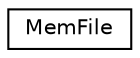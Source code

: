 digraph "Graphical Class Hierarchy"
{
 // LATEX_PDF_SIZE
  edge [fontname="Helvetica",fontsize="10",labelfontname="Helvetica",labelfontsize="10"];
  node [fontname="Helvetica",fontsize="10",shape=record];
  rankdir="LR";
  Node0 [label="MemFile",height=0.2,width=0.4,color="black", fillcolor="white", style="filled",URL="$db/d1b/sqlite3_8c.html#d7/d4d/structMemFile",tooltip=" "];
}
